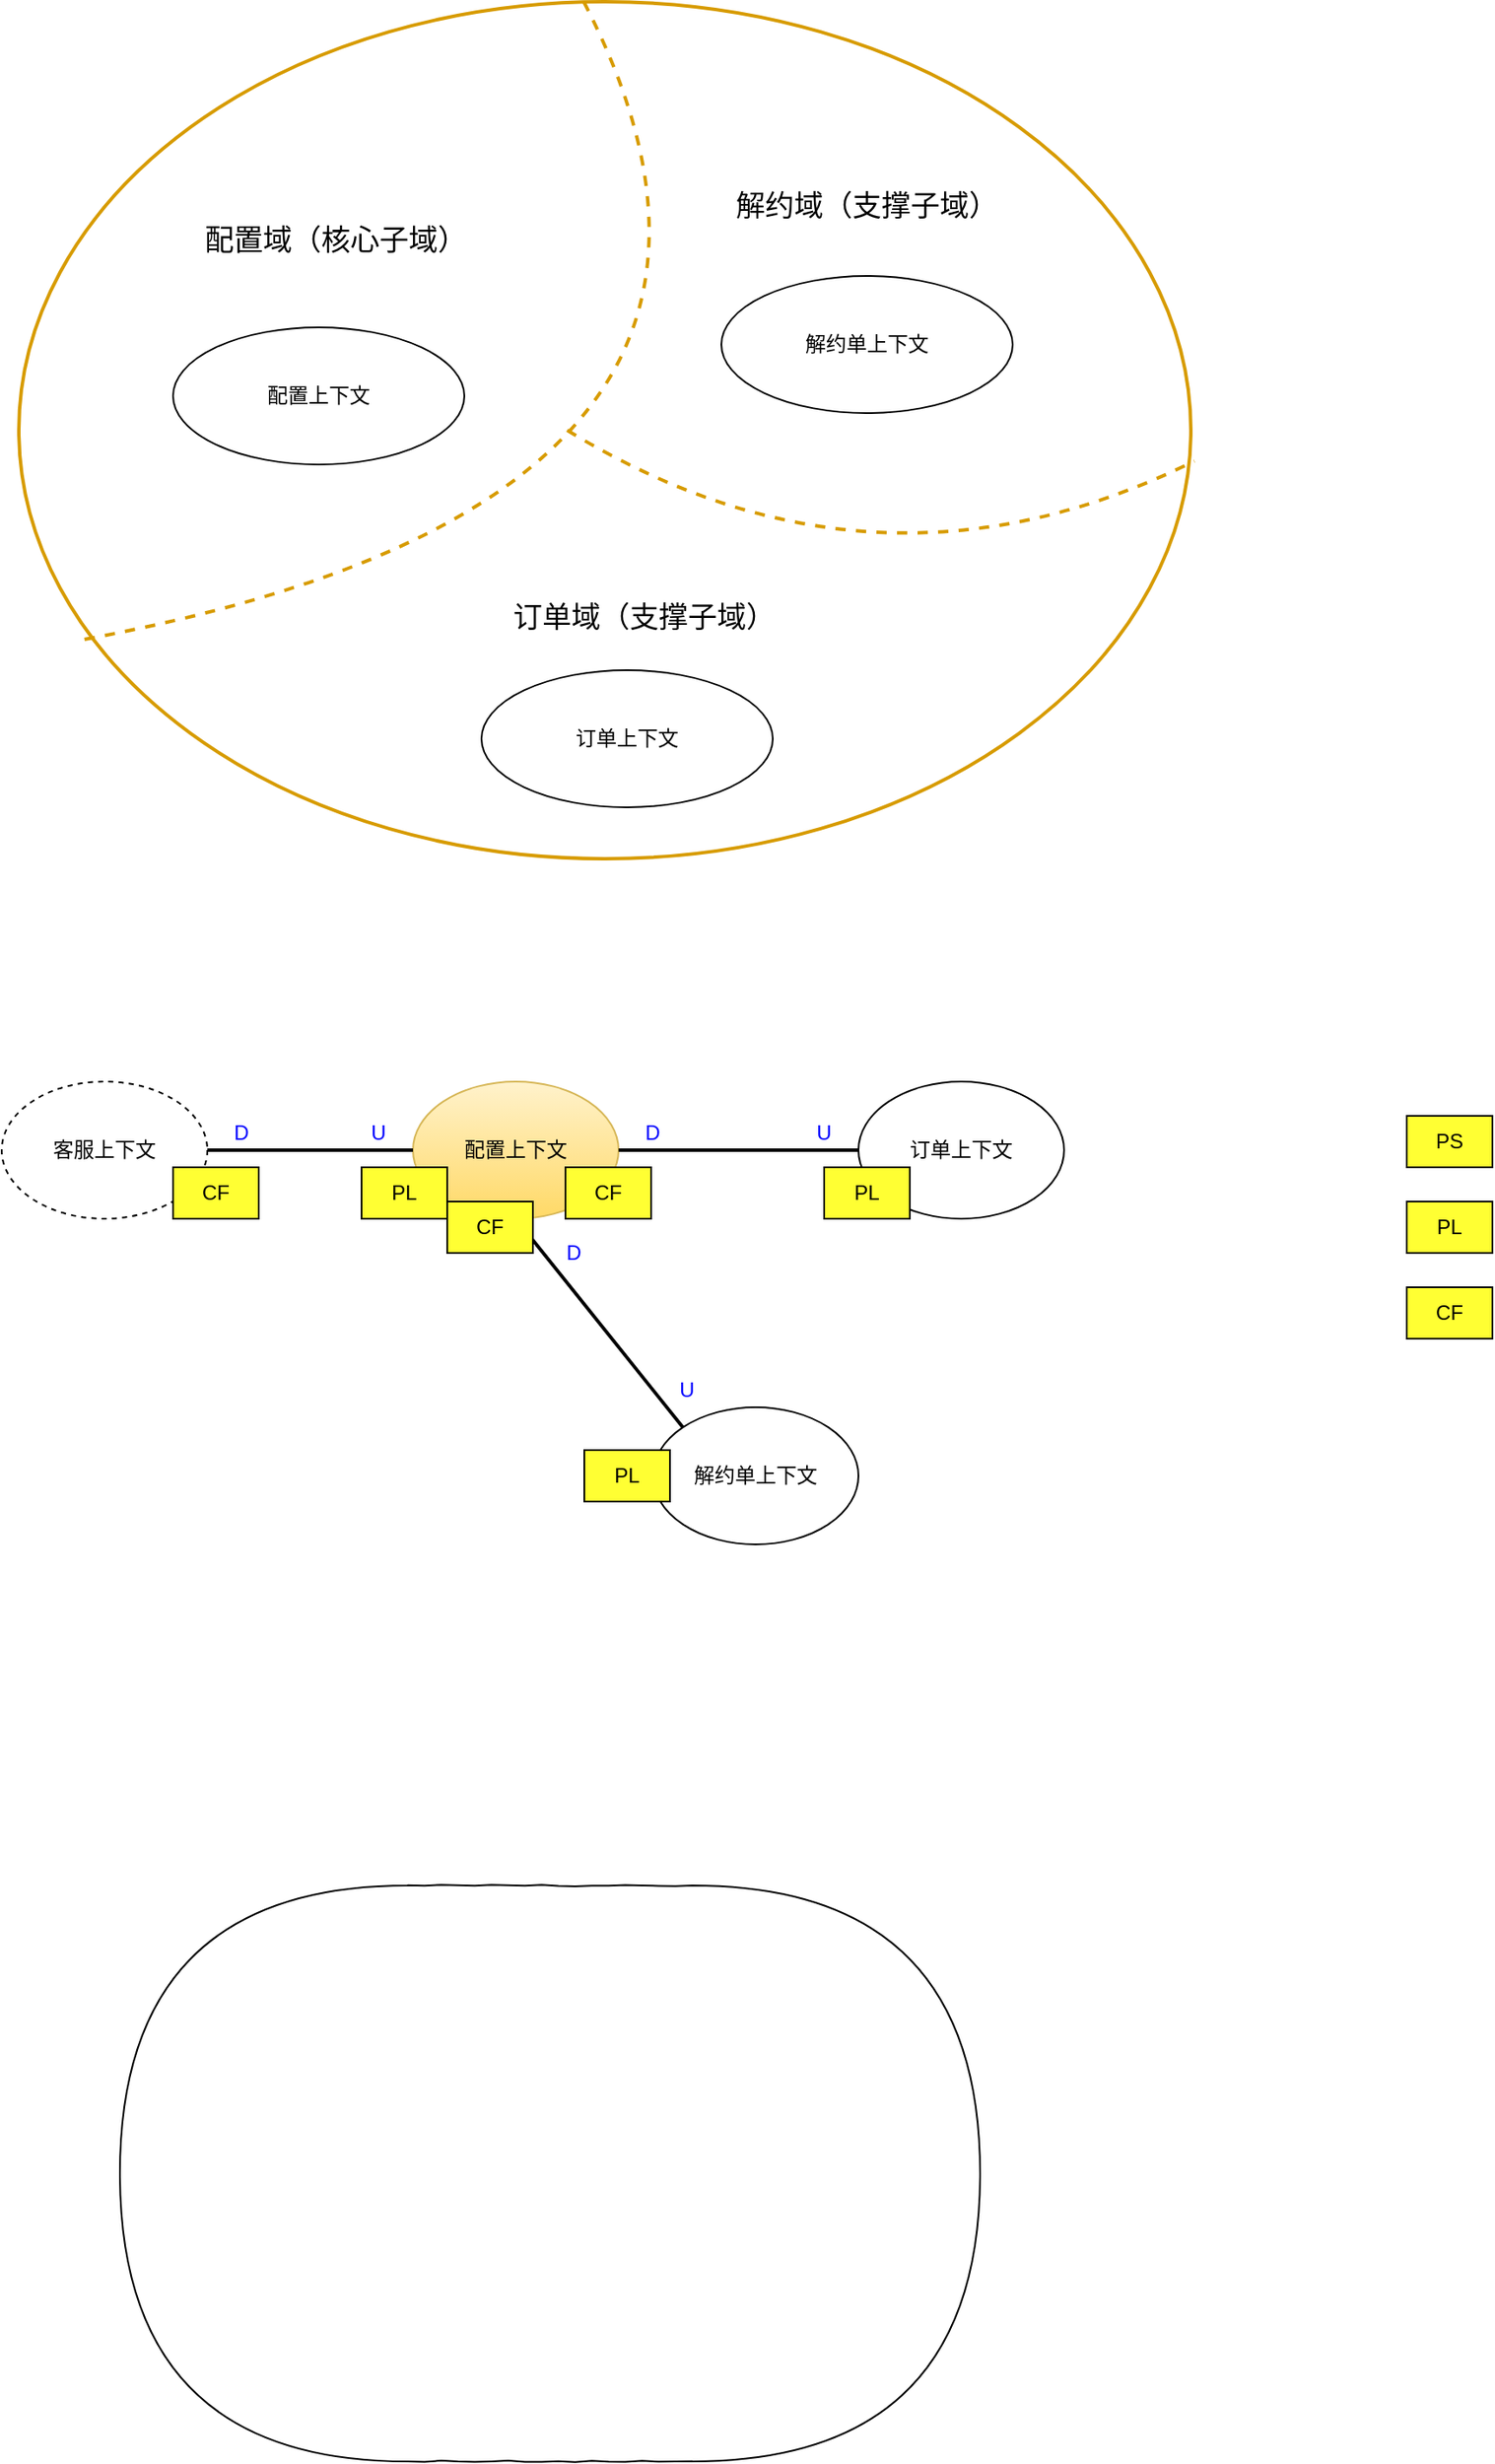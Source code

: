 <mxfile version="16.5.6" type="github">
  <diagram id="9x88lKOaCOWoQ_JCTb7n" name="Page-1">
    <mxGraphModel dx="2066" dy="1053" grid="1" gridSize="10" guides="1" tooltips="1" connect="1" arrows="1" fold="1" page="1" pageScale="1" pageWidth="827" pageHeight="1169" math="0" shadow="0">
      <root>
        <mxCell id="0" />
        <mxCell id="1" parent="0" />
        <mxCell id="eAR6UejKNzjHJCbyOgQb-1" value="" style="ellipse;whiteSpace=wrap;html=1;strokeWidth=2;strokeColor=#d79b00;fillColor=#FFFFFF;snapToPoint=0;perimeter=lifelinePerimeter;" vertex="1" parent="1">
          <mxGeometry x="70" y="130" width="684" height="500" as="geometry" />
        </mxCell>
        <mxCell id="eAR6UejKNzjHJCbyOgQb-2" value="" style="endArrow=none;dashed=1;html=1;strokeWidth=2;exitX=0.056;exitY=0.744;exitDx=0;exitDy=0;exitPerimeter=0;curved=1;entryX=0.482;entryY=0;entryDx=0;entryDy=0;entryPerimeter=0;fillColor=#ffe6cc;strokeColor=#d79b00;" edge="1" parent="1" source="eAR6UejKNzjHJCbyOgQb-1" target="eAR6UejKNzjHJCbyOgQb-1">
          <mxGeometry width="50" height="50" relative="1" as="geometry">
            <mxPoint x="390" y="450" as="sourcePoint" />
            <mxPoint x="440" y="400" as="targetPoint" />
            <Array as="points">
              <mxPoint x="550" y="420" />
            </Array>
          </mxGeometry>
        </mxCell>
        <mxCell id="eAR6UejKNzjHJCbyOgQb-3" value="&lt;font style=&quot;font-size: 17px&quot;&gt;配置域（核心子域）&lt;/font&gt;" style="text;html=1;strokeColor=none;fillColor=none;align=center;verticalAlign=middle;whiteSpace=wrap;rounded=0;" vertex="1" parent="1">
          <mxGeometry x="160" y="240" width="190" height="60" as="geometry" />
        </mxCell>
        <mxCell id="eAR6UejKNzjHJCbyOgQb-4" value="配置上下文" style="ellipse;whiteSpace=wrap;html=1;strokeWidth=1;fillColor=#FFFFFF;" vertex="1" parent="1">
          <mxGeometry x="160" y="320" width="170" height="80" as="geometry" />
        </mxCell>
        <mxCell id="eAR6UejKNzjHJCbyOgQb-5" value="" style="endArrow=none;dashed=1;html=1;strokeWidth=2;entryX=1.003;entryY=0.536;entryDx=0;entryDy=0;entryPerimeter=0;curved=1;fillColor=#ffe6cc;strokeColor=#d79b00;" edge="1" parent="1" target="eAR6UejKNzjHJCbyOgQb-1">
          <mxGeometry width="50" height="50" relative="1" as="geometry">
            <mxPoint x="390" y="380" as="sourcePoint" />
            <mxPoint x="440" y="370" as="targetPoint" />
            <Array as="points">
              <mxPoint x="570" y="490" />
            </Array>
          </mxGeometry>
        </mxCell>
        <mxCell id="eAR6UejKNzjHJCbyOgQb-6" value="&lt;font style=&quot;font-size: 17px&quot;&gt;订单域（支撑子域）&lt;/font&gt;" style="text;html=1;strokeColor=none;fillColor=none;align=center;verticalAlign=middle;whiteSpace=wrap;rounded=0;" vertex="1" parent="1">
          <mxGeometry x="340" y="460" width="190" height="60" as="geometry" />
        </mxCell>
        <mxCell id="eAR6UejKNzjHJCbyOgQb-7" value="订单上下文" style="ellipse;whiteSpace=wrap;html=1;strokeWidth=1;fillColor=#FFFFFF;" vertex="1" parent="1">
          <mxGeometry x="340" y="520" width="170" height="80" as="geometry" />
        </mxCell>
        <mxCell id="eAR6UejKNzjHJCbyOgQb-8" value="&lt;font style=&quot;font-size: 17px&quot;&gt;解约域（支撑子域）&lt;/font&gt;" style="text;html=1;strokeColor=none;fillColor=none;align=center;verticalAlign=middle;whiteSpace=wrap;rounded=0;" vertex="1" parent="1">
          <mxGeometry x="470" y="220" width="190" height="60" as="geometry" />
        </mxCell>
        <mxCell id="eAR6UejKNzjHJCbyOgQb-9" value="解约单上下文" style="ellipse;whiteSpace=wrap;html=1;strokeWidth=1;fillColor=#FFFFFF;" vertex="1" parent="1">
          <mxGeometry x="480" y="290" width="170" height="80" as="geometry" />
        </mxCell>
        <mxCell id="eAR6UejKNzjHJCbyOgQb-10" value="配置上下文" style="ellipse;whiteSpace=wrap;html=1;strokeWidth=1;fillColor=#fff2cc;gradientColor=#ffd966;strokeColor=#d6b656;" vertex="1" parent="1">
          <mxGeometry x="300" y="760" width="120" height="80" as="geometry" />
        </mxCell>
        <mxCell id="eAR6UejKNzjHJCbyOgQb-11" value="订单上下文" style="ellipse;whiteSpace=wrap;html=1;strokeWidth=1;fillColor=#FFFFFF;" vertex="1" parent="1">
          <mxGeometry x="560" y="760" width="120" height="80" as="geometry" />
        </mxCell>
        <mxCell id="eAR6UejKNzjHJCbyOgQb-12" value="" style="endArrow=none;html=1;entryX=0;entryY=0.5;entryDx=0;entryDy=0;exitX=1;exitY=0.5;exitDx=0;exitDy=0;rounded=0;strokeWidth=2;" edge="1" parent="1" source="eAR6UejKNzjHJCbyOgQb-10" target="eAR6UejKNzjHJCbyOgQb-11">
          <mxGeometry width="50" height="50" relative="1" as="geometry">
            <mxPoint x="420" y="730" as="sourcePoint" />
            <mxPoint x="470" y="680" as="targetPoint" />
          </mxGeometry>
        </mxCell>
        <mxCell id="eAR6UejKNzjHJCbyOgQb-13" value="&lt;font color=&quot;#0000ff&quot;&gt;D&lt;/font&gt;" style="text;html=1;strokeColor=none;fillColor=none;align=center;verticalAlign=middle;whiteSpace=wrap;rounded=0;" vertex="1" parent="1">
          <mxGeometry x="420" y="780" width="40" height="20" as="geometry" />
        </mxCell>
        <mxCell id="eAR6UejKNzjHJCbyOgQb-14" value="&lt;font color=&quot;#0000ff&quot;&gt;U&lt;/font&gt;" style="text;html=1;strokeColor=none;fillColor=none;align=center;verticalAlign=middle;whiteSpace=wrap;rounded=0;" vertex="1" parent="1">
          <mxGeometry x="520" y="780" width="40" height="20" as="geometry" />
        </mxCell>
        <mxCell id="eAR6UejKNzjHJCbyOgQb-15" value="客服上下文" style="ellipse;whiteSpace=wrap;html=1;strokeWidth=1;fillColor=#FFFFFF;dashed=1;" vertex="1" parent="1">
          <mxGeometry x="60" y="760" width="120" height="80" as="geometry" />
        </mxCell>
        <mxCell id="eAR6UejKNzjHJCbyOgQb-16" value="" style="endArrow=none;html=1;entryX=0;entryY=0.5;entryDx=0;entryDy=0;exitX=1;exitY=0.5;exitDx=0;exitDy=0;rounded=0;strokeWidth=2;" edge="1" parent="1" source="eAR6UejKNzjHJCbyOgQb-15" target="eAR6UejKNzjHJCbyOgQb-10">
          <mxGeometry width="50" height="50" relative="1" as="geometry">
            <mxPoint x="200" y="900" as="sourcePoint" />
            <mxPoint x="340" y="900" as="targetPoint" />
          </mxGeometry>
        </mxCell>
        <mxCell id="eAR6UejKNzjHJCbyOgQb-17" value="&lt;font color=&quot;#0000ff&quot;&gt;D&lt;/font&gt;" style="text;html=1;strokeColor=none;fillColor=none;align=center;verticalAlign=middle;whiteSpace=wrap;rounded=0;" vertex="1" parent="1">
          <mxGeometry x="180" y="780" width="40" height="20" as="geometry" />
        </mxCell>
        <mxCell id="eAR6UejKNzjHJCbyOgQb-18" value="&lt;font color=&quot;#0000ff&quot;&gt;U&lt;/font&gt;" style="text;html=1;strokeColor=none;fillColor=none;align=center;verticalAlign=middle;whiteSpace=wrap;rounded=0;" vertex="1" parent="1">
          <mxGeometry x="260" y="780" width="40" height="20" as="geometry" />
        </mxCell>
        <mxCell id="eAR6UejKNzjHJCbyOgQb-19" value="PL" style="rounded=0;whiteSpace=wrap;html=1;strokeWidth=1;fillColor=#FFFF33;" vertex="1" parent="1">
          <mxGeometry x="540" y="810" width="50" height="30" as="geometry" />
        </mxCell>
        <mxCell id="eAR6UejKNzjHJCbyOgQb-20" value="PS" style="rounded=0;whiteSpace=wrap;html=1;strokeWidth=1;fillColor=#FFFF33;" vertex="1" parent="1">
          <mxGeometry x="880" y="780" width="50" height="30" as="geometry" />
        </mxCell>
        <mxCell id="eAR6UejKNzjHJCbyOgQb-21" value="PL" style="rounded=0;whiteSpace=wrap;html=1;strokeWidth=1;fillColor=#FFFF33;" vertex="1" parent="1">
          <mxGeometry x="880" y="830" width="50" height="30" as="geometry" />
        </mxCell>
        <mxCell id="eAR6UejKNzjHJCbyOgQb-22" value="CF" style="rounded=0;whiteSpace=wrap;html=1;strokeWidth=1;fillColor=#FFFF33;" vertex="1" parent="1">
          <mxGeometry x="880" y="880" width="50" height="30" as="geometry" />
        </mxCell>
        <mxCell id="eAR6UejKNzjHJCbyOgQb-23" value="CF" style="rounded=0;whiteSpace=wrap;html=1;strokeWidth=1;fillColor=#FFFF33;" vertex="1" parent="1">
          <mxGeometry x="160" y="810" width="50" height="30" as="geometry" />
        </mxCell>
        <mxCell id="eAR6UejKNzjHJCbyOgQb-24" value="PL" style="rounded=0;whiteSpace=wrap;html=1;strokeWidth=1;fillColor=#FFFF33;" vertex="1" parent="1">
          <mxGeometry x="270" y="810" width="50" height="30" as="geometry" />
        </mxCell>
        <mxCell id="eAR6UejKNzjHJCbyOgQb-25" value="CF" style="rounded=0;whiteSpace=wrap;html=1;strokeWidth=1;fillColor=#FFFF33;" vertex="1" parent="1">
          <mxGeometry x="389" y="810" width="50" height="30" as="geometry" />
        </mxCell>
        <mxCell id="eAR6UejKNzjHJCbyOgQb-26" value="解约单上下文" style="ellipse;whiteSpace=wrap;html=1;strokeWidth=1;fillColor=#FFFFFF;" vertex="1" parent="1">
          <mxGeometry x="440" y="950" width="120" height="80" as="geometry" />
        </mxCell>
        <mxCell id="eAR6UejKNzjHJCbyOgQb-27" value="" style="endArrow=none;html=1;entryX=0;entryY=0;entryDx=0;entryDy=0;exitX=0.5;exitY=1;exitDx=0;exitDy=0;rounded=0;strokeWidth=2;" edge="1" parent="1" source="eAR6UejKNzjHJCbyOgQb-10" target="eAR6UejKNzjHJCbyOgQb-26">
          <mxGeometry width="50" height="50" relative="1" as="geometry">
            <mxPoint x="430" y="810" as="sourcePoint" />
            <mxPoint x="570" y="810" as="targetPoint" />
          </mxGeometry>
        </mxCell>
        <mxCell id="eAR6UejKNzjHJCbyOgQb-28" value="&lt;font color=&quot;#0000ff&quot;&gt;D&lt;/font&gt;" style="text;html=1;strokeColor=none;fillColor=none;align=center;verticalAlign=middle;whiteSpace=wrap;rounded=0;" vertex="1" parent="1">
          <mxGeometry x="374" y="850" width="40" height="20" as="geometry" />
        </mxCell>
        <mxCell id="eAR6UejKNzjHJCbyOgQb-29" value="&lt;font color=&quot;#0000ff&quot;&gt;U&lt;/font&gt;" style="text;html=1;strokeColor=none;fillColor=none;align=center;verticalAlign=middle;whiteSpace=wrap;rounded=0;" vertex="1" parent="1">
          <mxGeometry x="440" y="930" width="40" height="20" as="geometry" />
        </mxCell>
        <mxCell id="eAR6UejKNzjHJCbyOgQb-30" value="CF" style="rounded=0;whiteSpace=wrap;html=1;strokeWidth=1;fillColor=#FFFF33;" vertex="1" parent="1">
          <mxGeometry x="320" y="830" width="50" height="30" as="geometry" />
        </mxCell>
        <mxCell id="eAR6UejKNzjHJCbyOgQb-31" value="PL" style="rounded=0;whiteSpace=wrap;html=1;strokeWidth=1;fillColor=#FFFF33;" vertex="1" parent="1">
          <mxGeometry x="400" y="975" width="50" height="30" as="geometry" />
        </mxCell>
        <mxCell id="eAR6UejKNzjHJCbyOgQb-32" value="" style="rounded=1;whiteSpace=wrap;html=1;strokeColor=#000000;strokeWidth=1;gradientColor=none;fillColor=#FFFFFF;glass=0;arcSize=50;imageHeight=24;imageWidth=10;direction=south;absoluteArcSize=0;comic=1;jiggle=1;treeMoving=0;treeFolding=0;deletable=0;cloneable=0;rotatable=1;resizeHeight=1;labelPadding=22;noLabel=1;imageAspect=1;autosize=1;" vertex="1" parent="1">
          <mxGeometry x="129" y="1229" width="502" height="336" as="geometry" />
        </mxCell>
      </root>
    </mxGraphModel>
  </diagram>
</mxfile>
